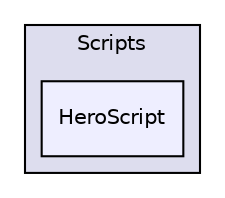 digraph "C:/Users/Grimzorn/Desktop/Dogeman/Assets/Materials/Scripts/HeroScript" {
  compound=true
  node [ fontsize="10", fontname="Helvetica"];
  edge [ labelfontsize="10", labelfontname="Helvetica"];
  subgraph clusterdir_8858ecf4157d102986b5a6738cbf58bb {
    graph [ bgcolor="#ddddee", pencolor="black", label="Scripts" fontname="Helvetica", fontsize="10", URL="dir_8858ecf4157d102986b5a6738cbf58bb.html"]
  dir_9e11510f4e254357b60c900d0b98925b [shape=box, label="HeroScript", style="filled", fillcolor="#eeeeff", pencolor="black", URL="dir_9e11510f4e254357b60c900d0b98925b.html"];
  }
}
